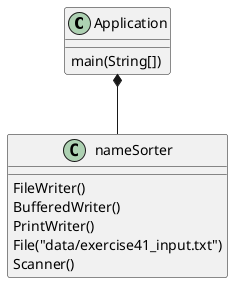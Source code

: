@startuml
class Application {
    main(String[])
}

Application *-- nameSorter

 class nameSorter{
 FileWriter()
 BufferedWriter()
 PrintWriter()
 File("data/exercise41_input.txt")
 Scanner()
 }

@enduml